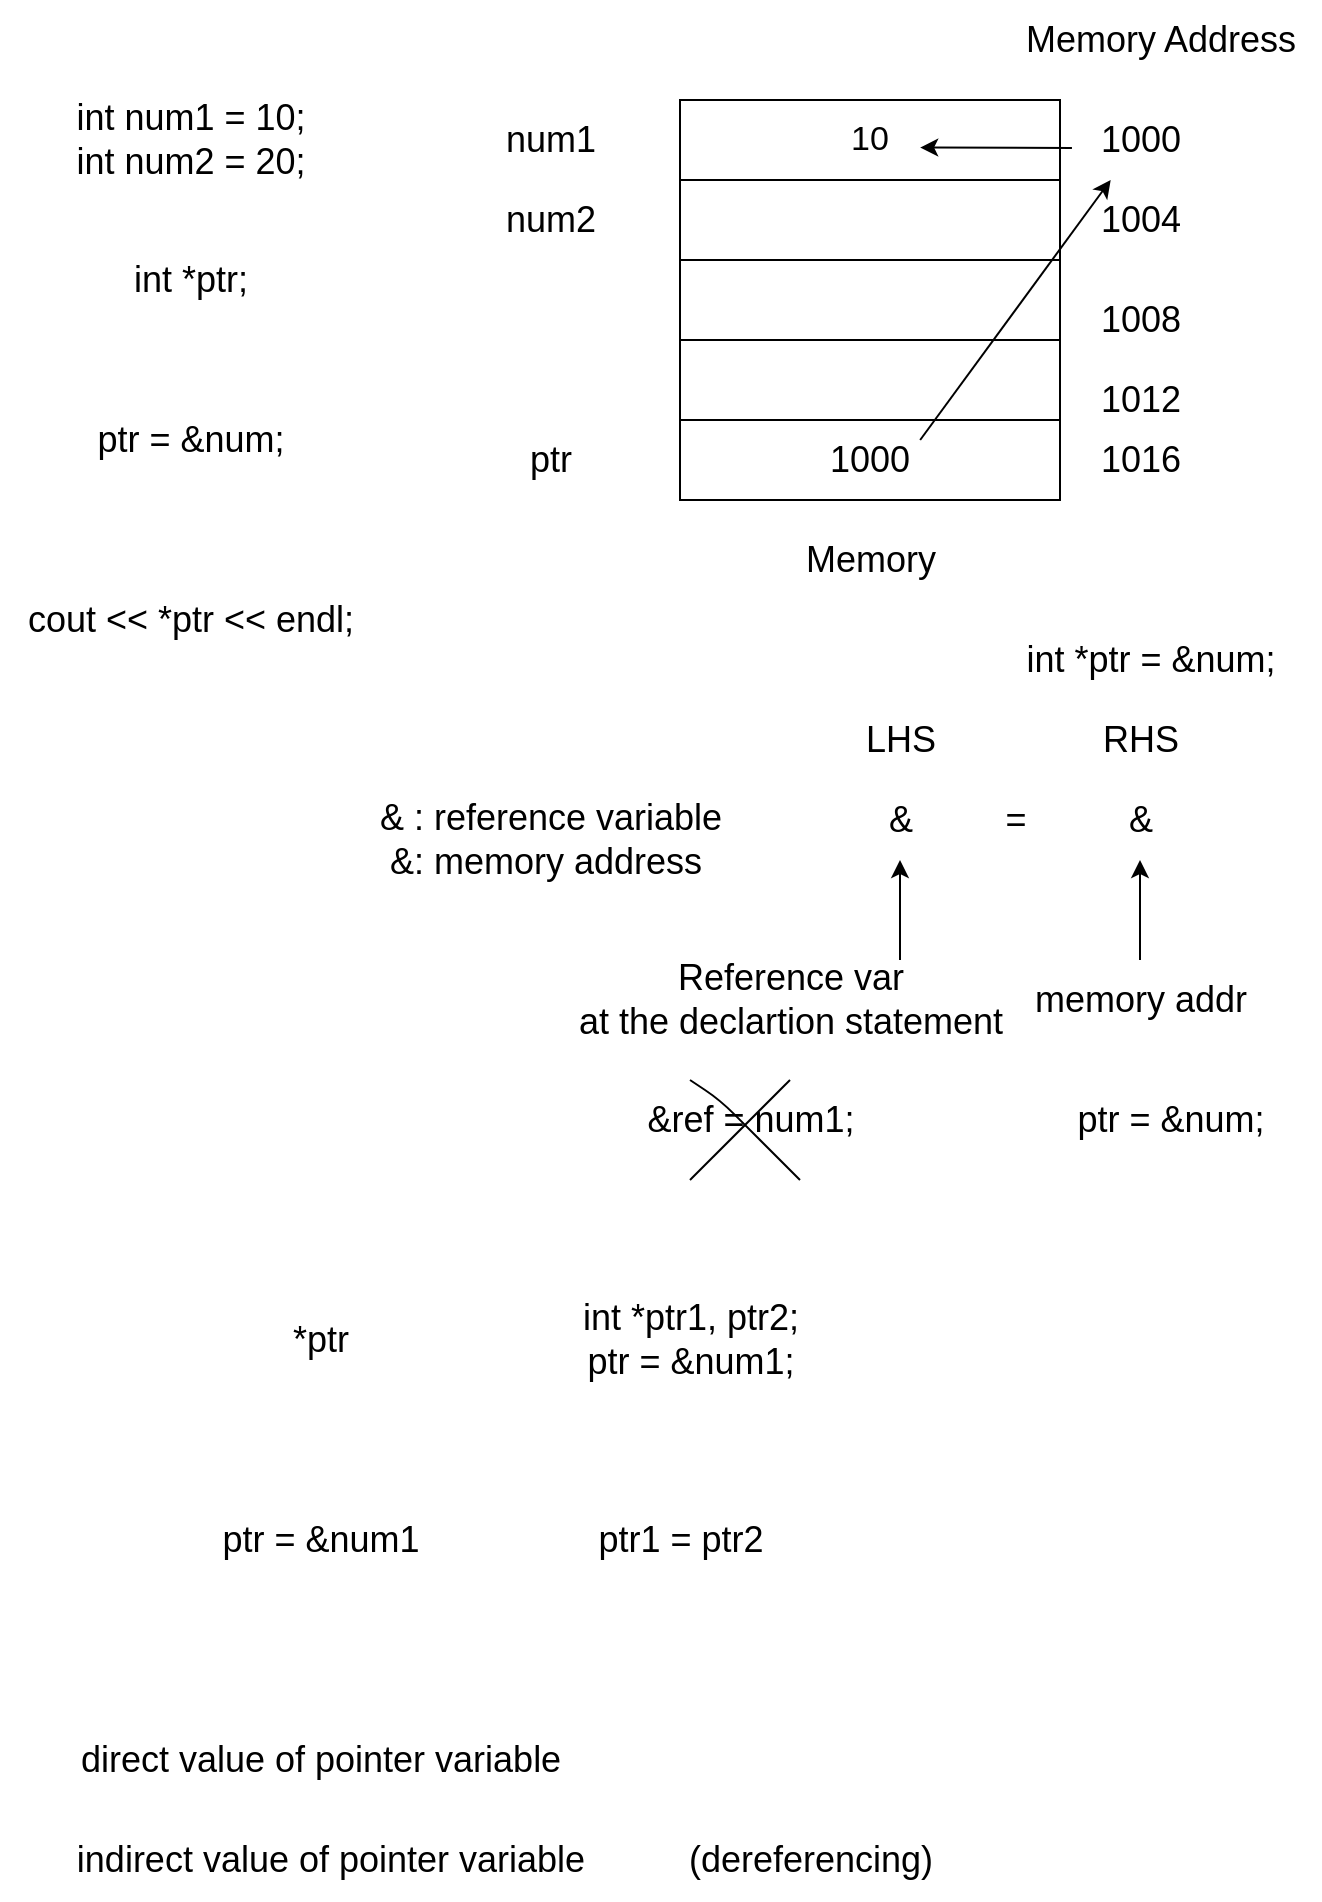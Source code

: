 <mxfile>
    <diagram id="0u_qtOS4Y0FndUmrjiN6" name="Page-1">
        <mxGraphModel dx="1235" dy="984" grid="1" gridSize="10" guides="1" tooltips="1" connect="1" arrows="1" fold="1" page="1" pageScale="1" pageWidth="850" pageHeight="1100" math="0" shadow="0">
            <root>
                <mxCell id="0"/>
                <mxCell id="1" parent="0"/>
                <mxCell id="2" value="&lt;font style=&quot;font-size: 17px;&quot;&gt;10&lt;/font&gt;" style="rounded=0;whiteSpace=wrap;html=1;" parent="1" vertex="1">
                    <mxGeometry x="370" y="60" width="190" height="40" as="geometry"/>
                </mxCell>
                <mxCell id="3" value="" style="rounded=0;whiteSpace=wrap;html=1;" parent="1" vertex="1">
                    <mxGeometry x="370" y="100" width="190" height="40" as="geometry"/>
                </mxCell>
                <mxCell id="4" value="" style="rounded=0;whiteSpace=wrap;html=1;" parent="1" vertex="1">
                    <mxGeometry x="370" y="140" width="190" height="40" as="geometry"/>
                </mxCell>
                <mxCell id="5" value="" style="rounded=0;whiteSpace=wrap;html=1;" parent="1" vertex="1">
                    <mxGeometry x="370" y="180" width="190" height="40" as="geometry"/>
                </mxCell>
                <mxCell id="6" value="&lt;font style=&quot;font-size: 18px;&quot;&gt;1000&lt;/font&gt;" style="rounded=0;whiteSpace=wrap;html=1;" parent="1" vertex="1">
                    <mxGeometry x="370" y="220" width="190" height="40" as="geometry"/>
                </mxCell>
                <mxCell id="7" value="Memory" style="text;html=1;align=center;verticalAlign=middle;resizable=0;points=[];autosize=1;strokeColor=none;fillColor=none;fontSize=18;" parent="1" vertex="1">
                    <mxGeometry x="420" y="270" width="90" height="40" as="geometry"/>
                </mxCell>
                <mxCell id="8" value="num1" style="text;html=1;align=center;verticalAlign=middle;resizable=0;points=[];autosize=1;strokeColor=none;fillColor=none;fontSize=18;" parent="1" vertex="1">
                    <mxGeometry x="270" y="60" width="70" height="40" as="geometry"/>
                </mxCell>
                <mxCell id="9" value="int num1 = 10;&lt;br&gt;int num2 = 20;" style="text;html=1;align=center;verticalAlign=middle;resizable=0;points=[];autosize=1;strokeColor=none;fillColor=none;fontSize=18;" parent="1" vertex="1">
                    <mxGeometry x="55" y="50" width="140" height="60" as="geometry"/>
                </mxCell>
                <mxCell id="10" value="1000" style="text;html=1;align=center;verticalAlign=middle;resizable=0;points=[];autosize=1;strokeColor=none;fillColor=none;fontSize=18;" parent="1" vertex="1">
                    <mxGeometry x="570" y="60" width="60" height="40" as="geometry"/>
                </mxCell>
                <mxCell id="11" value="Memory Address" style="text;html=1;align=center;verticalAlign=middle;resizable=0;points=[];autosize=1;strokeColor=none;fillColor=none;fontSize=18;" parent="1" vertex="1">
                    <mxGeometry x="530" y="10" width="160" height="40" as="geometry"/>
                </mxCell>
                <mxCell id="12" value="int *ptr;" style="text;html=1;align=center;verticalAlign=middle;resizable=0;points=[];autosize=1;strokeColor=none;fillColor=none;fontSize=18;" parent="1" vertex="1">
                    <mxGeometry x="85" y="130" width="80" height="40" as="geometry"/>
                </mxCell>
                <mxCell id="13" value="ptr" style="text;html=1;align=center;verticalAlign=middle;resizable=0;points=[];autosize=1;strokeColor=none;fillColor=none;fontSize=18;" parent="1" vertex="1">
                    <mxGeometry x="285" y="220" width="40" height="40" as="geometry"/>
                </mxCell>
                <mxCell id="14" value="1004" style="text;html=1;align=center;verticalAlign=middle;resizable=0;points=[];autosize=1;strokeColor=none;fillColor=none;fontSize=18;" parent="1" vertex="1">
                    <mxGeometry x="570" y="100" width="60" height="40" as="geometry"/>
                </mxCell>
                <mxCell id="15" value="1008" style="text;html=1;align=center;verticalAlign=middle;resizable=0;points=[];autosize=1;strokeColor=none;fillColor=none;fontSize=18;" parent="1" vertex="1">
                    <mxGeometry x="570" y="150" width="60" height="40" as="geometry"/>
                </mxCell>
                <mxCell id="16" value="1012" style="text;html=1;align=center;verticalAlign=middle;resizable=0;points=[];autosize=1;strokeColor=none;fillColor=none;fontSize=18;" parent="1" vertex="1">
                    <mxGeometry x="570" y="190" width="60" height="40" as="geometry"/>
                </mxCell>
                <mxCell id="17" value="1016" style="text;html=1;align=center;verticalAlign=middle;resizable=0;points=[];autosize=1;strokeColor=none;fillColor=none;fontSize=18;" parent="1" vertex="1">
                    <mxGeometry x="570" y="220" width="60" height="40" as="geometry"/>
                </mxCell>
                <mxCell id="18" value="ptr = &amp;amp;num;" style="text;html=1;align=center;verticalAlign=middle;resizable=0;points=[];autosize=1;strokeColor=none;fillColor=none;fontSize=18;" parent="1" vertex="1">
                    <mxGeometry x="65" y="210" width="120" height="40" as="geometry"/>
                </mxCell>
                <mxCell id="19" value="cout &amp;lt;&amp;lt; *ptr &amp;lt;&amp;lt; endl;" style="text;html=1;align=center;verticalAlign=middle;resizable=0;points=[];autosize=1;strokeColor=none;fillColor=none;fontSize=18;" parent="1" vertex="1">
                    <mxGeometry x="30" y="300" width="190" height="40" as="geometry"/>
                </mxCell>
                <mxCell id="20" value="" style="endArrow=classic;html=1;fontSize=18;exitX=0.632;exitY=0.25;exitDx=0;exitDy=0;exitPerimeter=0;" parent="1" source="6" target="10" edge="1">
                    <mxGeometry width="50" height="50" relative="1" as="geometry">
                        <mxPoint x="400" y="440" as="sourcePoint"/>
                        <mxPoint x="450" y="390" as="targetPoint"/>
                    </mxGeometry>
                </mxCell>
                <mxCell id="21" value="" style="endArrow=classic;html=1;fontSize=18;exitX=-0.067;exitY=0.6;exitDx=0;exitDy=0;exitPerimeter=0;entryX=0.632;entryY=0.594;entryDx=0;entryDy=0;entryPerimeter=0;" parent="1" source="10" target="2" edge="1">
                    <mxGeometry width="50" height="50" relative="1" as="geometry">
                        <mxPoint x="660" y="120" as="sourcePoint"/>
                        <mxPoint x="710" y="70" as="targetPoint"/>
                    </mxGeometry>
                </mxCell>
                <mxCell id="22" value="num2" style="text;html=1;align=center;verticalAlign=middle;resizable=0;points=[];autosize=1;strokeColor=none;fillColor=none;fontSize=18;" parent="1" vertex="1">
                    <mxGeometry x="270" y="100" width="70" height="40" as="geometry"/>
                </mxCell>
                <mxCell id="23" value="&amp;amp; : reference variable&lt;br&gt;&amp;amp;: memory address&amp;nbsp;" style="text;html=1;align=center;verticalAlign=middle;resizable=0;points=[];autosize=1;strokeColor=none;fillColor=none;fontSize=18;" parent="1" vertex="1">
                    <mxGeometry x="210" y="400" width="190" height="60" as="geometry"/>
                </mxCell>
                <mxCell id="24" value="=&amp;nbsp;" style="text;html=1;align=center;verticalAlign=middle;resizable=0;points=[];autosize=1;strokeColor=none;fillColor=none;fontSize=18;" parent="1" vertex="1">
                    <mxGeometry x="520" y="400" width="40" height="40" as="geometry"/>
                </mxCell>
                <mxCell id="25" value="" style="endArrow=classic;html=1;fontSize=18;" parent="1" edge="1">
                    <mxGeometry width="50" height="50" relative="1" as="geometry">
                        <mxPoint x="480" y="490" as="sourcePoint"/>
                        <mxPoint x="480" y="440" as="targetPoint"/>
                    </mxGeometry>
                </mxCell>
                <mxCell id="26" value="&amp;amp;" style="text;html=1;align=center;verticalAlign=middle;resizable=0;points=[];autosize=1;strokeColor=none;fillColor=none;fontSize=18;" parent="1" vertex="1">
                    <mxGeometry x="460" y="400" width="40" height="40" as="geometry"/>
                </mxCell>
                <mxCell id="27" value="LHS" style="text;html=1;align=center;verticalAlign=middle;resizable=0;points=[];autosize=1;strokeColor=none;fillColor=none;fontSize=18;" parent="1" vertex="1">
                    <mxGeometry x="450" y="360" width="60" height="40" as="geometry"/>
                </mxCell>
                <mxCell id="28" value="Reference var&lt;br&gt;at the declartion statement" style="text;html=1;align=center;verticalAlign=middle;resizable=0;points=[];autosize=1;strokeColor=none;fillColor=none;fontSize=18;" parent="1" vertex="1">
                    <mxGeometry x="305" y="480" width="240" height="60" as="geometry"/>
                </mxCell>
                <mxCell id="29" value="" style="endArrow=classic;html=1;fontSize=18;" parent="1" edge="1">
                    <mxGeometry width="50" height="50" relative="1" as="geometry">
                        <mxPoint x="600" y="490" as="sourcePoint"/>
                        <mxPoint x="600" y="440" as="targetPoint"/>
                    </mxGeometry>
                </mxCell>
                <mxCell id="30" value="&amp;amp;" style="text;html=1;align=center;verticalAlign=middle;resizable=0;points=[];autosize=1;strokeColor=none;fillColor=none;fontSize=18;" parent="1" vertex="1">
                    <mxGeometry x="580" y="400" width="40" height="40" as="geometry"/>
                </mxCell>
                <mxCell id="31" value="RHS" style="text;html=1;align=center;verticalAlign=middle;resizable=0;points=[];autosize=1;strokeColor=none;fillColor=none;fontSize=18;" parent="1" vertex="1">
                    <mxGeometry x="570" y="360" width="60" height="40" as="geometry"/>
                </mxCell>
                <mxCell id="32" value="memory addr" style="text;html=1;align=center;verticalAlign=middle;resizable=0;points=[];autosize=1;strokeColor=none;fillColor=none;fontSize=18;" parent="1" vertex="1">
                    <mxGeometry x="535" y="490" width="130" height="40" as="geometry"/>
                </mxCell>
                <mxCell id="33" value="&amp;amp;ref = num1;" style="text;html=1;align=center;verticalAlign=middle;resizable=0;points=[];autosize=1;strokeColor=none;fillColor=none;fontSize=18;" parent="1" vertex="1">
                    <mxGeometry x="340" y="550" width="130" height="40" as="geometry"/>
                </mxCell>
                <mxCell id="34" value="" style="endArrow=none;html=1;fontSize=18;" parent="1" edge="1">
                    <mxGeometry width="50" height="50" relative="1" as="geometry">
                        <mxPoint x="375" y="600" as="sourcePoint"/>
                        <mxPoint x="425" y="550" as="targetPoint"/>
                    </mxGeometry>
                </mxCell>
                <mxCell id="35" value="" style="endArrow=none;html=1;fontSize=18;" parent="1" source="33" edge="1">
                    <mxGeometry width="50" height="50" relative="1" as="geometry">
                        <mxPoint x="385" y="610" as="sourcePoint"/>
                        <mxPoint x="430" y="600" as="targetPoint"/>
                        <Array as="points">
                            <mxPoint x="390" y="560"/>
                        </Array>
                    </mxGeometry>
                </mxCell>
                <mxCell id="36" value="int *ptr = &amp;amp;num;" style="text;html=1;align=center;verticalAlign=middle;resizable=0;points=[];autosize=1;strokeColor=none;fillColor=none;fontSize=18;" parent="1" vertex="1">
                    <mxGeometry x="530" y="320" width="150" height="40" as="geometry"/>
                </mxCell>
                <mxCell id="37" value="ptr = &amp;amp;num;" style="text;html=1;align=center;verticalAlign=middle;resizable=0;points=[];autosize=1;strokeColor=none;fillColor=none;fontSize=18;" parent="1" vertex="1">
                    <mxGeometry x="555" y="550" width="120" height="40" as="geometry"/>
                </mxCell>
                <mxCell id="38" value="*ptr" style="text;html=1;align=center;verticalAlign=middle;resizable=0;points=[];autosize=1;strokeColor=none;fillColor=none;fontSize=18;" parent="1" vertex="1">
                    <mxGeometry x="165" y="660" width="50" height="40" as="geometry"/>
                </mxCell>
                <mxCell id="39" value="ptr = &amp;amp;num1" style="text;html=1;align=center;verticalAlign=middle;resizable=0;points=[];autosize=1;strokeColor=none;fillColor=none;fontSize=18;" parent="1" vertex="1">
                    <mxGeometry x="130" y="760" width="120" height="40" as="geometry"/>
                </mxCell>
                <mxCell id="40" value="int *ptr1, ptr2;&lt;br&gt;ptr = &amp;amp;num1;" style="text;html=1;align=center;verticalAlign=middle;resizable=0;points=[];autosize=1;strokeColor=none;fillColor=none;fontSize=18;" parent="1" vertex="1">
                    <mxGeometry x="310" y="650" width="130" height="60" as="geometry"/>
                </mxCell>
                <mxCell id="41" value="ptr1 = ptr2" style="text;html=1;align=center;verticalAlign=middle;resizable=0;points=[];autosize=1;strokeColor=none;fillColor=none;fontSize=18;" parent="1" vertex="1">
                    <mxGeometry x="315" y="760" width="110" height="40" as="geometry"/>
                </mxCell>
                <mxCell id="42" value="direct value of pointer variable" style="text;html=1;align=center;verticalAlign=middle;resizable=0;points=[];autosize=1;strokeColor=none;fillColor=none;fontSize=18;" parent="1" vertex="1">
                    <mxGeometry x="60" y="870" width="260" height="40" as="geometry"/>
                </mxCell>
                <mxCell id="43" value="indirect value of pointer variable" style="text;html=1;align=center;verticalAlign=middle;resizable=0;points=[];autosize=1;strokeColor=none;fillColor=none;fontSize=18;" parent="1" vertex="1">
                    <mxGeometry x="55" y="920" width="280" height="40" as="geometry"/>
                </mxCell>
                <mxCell id="44" value="(dereferencing)" style="text;html=1;align=center;verticalAlign=middle;resizable=0;points=[];autosize=1;strokeColor=none;fillColor=none;fontSize=18;" parent="1" vertex="1">
                    <mxGeometry x="360" y="920" width="150" height="40" as="geometry"/>
                </mxCell>
            </root>
        </mxGraphModel>
    </diagram>
    <diagram id="qXpPR9Q1qd2cVy62moRr" name="Page-2">
        <mxGraphModel dx="1235" dy="984" grid="1" gridSize="10" guides="1" tooltips="1" connect="1" arrows="1" fold="1" page="1" pageScale="1" pageWidth="850" pageHeight="1100" math="0" shadow="0">
            <root>
                <mxCell id="0"/>
                <mxCell id="1" parent="0"/>
                <mxCell id="MxXkROkM38FzNCIEcUMy-1" value="" style="rounded=0;whiteSpace=wrap;html=1;fontSize=18;" parent="1" vertex="1">
                    <mxGeometry x="80" y="30" width="230" height="170" as="geometry"/>
                </mxCell>
                <mxCell id="MxXkROkM38FzNCIEcUMy-2" value="" style="rounded=0;whiteSpace=wrap;html=1;fontSize=18;" parent="1" vertex="1">
                    <mxGeometry x="500" y="30" width="230" height="170" as="geometry"/>
                </mxCell>
                <mxCell id="MxXkROkM38FzNCIEcUMy-3" value="myfunction(&amp;amp;num);" style="text;html=1;align=center;verticalAlign=middle;resizable=0;points=[];autosize=1;strokeColor=none;fillColor=none;fontSize=18;" parent="1" vertex="1">
                    <mxGeometry x="110" y="80" width="170" height="40" as="geometry"/>
                </mxCell>
                <mxCell id="MxXkROkM38FzNCIEcUMy-4" value="myfunction(&lt;font color=&quot;#ff3333&quot;&gt;int *ptr&lt;/font&gt; )" style="text;html=1;align=center;verticalAlign=middle;resizable=0;points=[];autosize=1;strokeColor=none;fillColor=none;fontSize=18;" parent="1" vertex="1">
                    <mxGeometry x="485" width="180" height="40" as="geometry"/>
                </mxCell>
                <mxCell id="MxXkROkM38FzNCIEcUMy-5" value="int num;" style="text;html=1;align=center;verticalAlign=middle;resizable=0;points=[];autosize=1;strokeColor=none;fillColor=none;fontSize=18;" parent="1" vertex="1">
                    <mxGeometry x="150" y="40" width="90" height="40" as="geometry"/>
                </mxCell>
                <mxCell id="MxXkROkM38FzNCIEcUMy-6" value="" style="rounded=0;whiteSpace=wrap;html=1;fontSize=18;" parent="1" vertex="1">
                    <mxGeometry x="90" y="280" width="230" height="170" as="geometry"/>
                </mxCell>
                <mxCell id="MxXkROkM38FzNCIEcUMy-7" value="" style="rounded=0;whiteSpace=wrap;html=1;fontSize=18;" parent="1" vertex="1">
                    <mxGeometry x="510" y="280" width="230" height="170" as="geometry"/>
                </mxCell>
                <mxCell id="MxXkROkM38FzNCIEcUMy-8" value="myfunction(num);" style="text;html=1;align=center;verticalAlign=middle;resizable=0;points=[];autosize=1;strokeColor=none;fillColor=none;fontSize=18;" parent="1" vertex="1">
                    <mxGeometry x="125" y="330" width="160" height="40" as="geometry"/>
                </mxCell>
                <mxCell id="MxXkROkM38FzNCIEcUMy-9" value="int num;" style="text;html=1;align=center;verticalAlign=middle;resizable=0;points=[];autosize=1;strokeColor=none;fillColor=none;fontSize=18;" parent="1" vertex="1">
                    <mxGeometry x="120" y="310" width="90" height="40" as="geometry"/>
                </mxCell>
                <mxCell id="MxXkROkM38FzNCIEcUMy-10" value="myfunction(&lt;font color=&quot;#ff3333&quot;&gt;int &amp;amp;ref&lt;/font&gt;&amp;nbsp;)" style="text;html=1;align=center;verticalAlign=middle;resizable=0;points=[];autosize=1;strokeColor=none;fillColor=none;fontSize=18;" parent="1" vertex="1">
                    <mxGeometry x="500" y="240" width="180" height="40" as="geometry"/>
                </mxCell>
                <mxCell id="MxXkROkM38FzNCIEcUMy-11" value="" style="endArrow=classic;html=1;fontSize=18;fontColor=#FF3333;exitX=0.906;exitY=0.5;exitDx=0;exitDy=0;exitPerimeter=0;entryX=0.722;entryY=0.75;entryDx=0;entryDy=0;entryPerimeter=0;" parent="1" source="MxXkROkM38FzNCIEcUMy-8" target="MxXkROkM38FzNCIEcUMy-10" edge="1">
                    <mxGeometry width="50" height="50" relative="1" as="geometry">
                        <mxPoint x="400" y="400" as="sourcePoint"/>
                        <mxPoint x="450" y="350" as="targetPoint"/>
                    </mxGeometry>
                </mxCell>
                <mxCell id="MxXkROkM38FzNCIEcUMy-12" value="void myfunction(int &amp;amp;);" style="text;html=1;align=center;verticalAlign=middle;resizable=0;points=[];autosize=1;strokeColor=none;fillColor=none;fontSize=18;" parent="1" vertex="1">
                    <mxGeometry x="105" y="280" width="200" height="40" as="geometry"/>
                </mxCell>
                <mxCell id="MxXkROkM38FzNCIEcUMy-13" value="void myfunction(int *);" style="text;html=1;align=center;verticalAlign=middle;resizable=0;points=[];autosize=1;strokeColor=none;fillColor=none;fontSize=18;" parent="1" vertex="1">
                    <mxGeometry x="95" y="20" width="200" height="40" as="geometry"/>
                </mxCell>
            </root>
        </mxGraphModel>
    </diagram>
</mxfile>